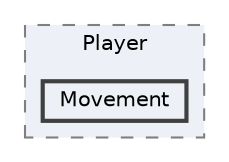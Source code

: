 digraph "C:/Users/David/wkspaces/DuelMe/Assets/Scripts/Player/Movement"
{
 // LATEX_PDF_SIZE
  bgcolor="transparent";
  edge [fontname=Helvetica,fontsize=10,labelfontname=Helvetica,labelfontsize=10];
  node [fontname=Helvetica,fontsize=10,shape=box,height=0.2,width=0.4];
  compound=true
  subgraph clusterdir_2ec70bb17e7fe72596140e5da7c45d82 {
    graph [ bgcolor="#edf0f7", pencolor="grey50", label="Player", fontname=Helvetica,fontsize=10 style="filled,dashed", URL="dir_2ec70bb17e7fe72596140e5da7c45d82.html",tooltip=""]
  dir_c9f3b14839765e903eed48f03feeb34b [label="Movement", fillcolor="#edf0f7", color="grey25", style="filled,bold", URL="dir_c9f3b14839765e903eed48f03feeb34b.html",tooltip=""];
  }
}
